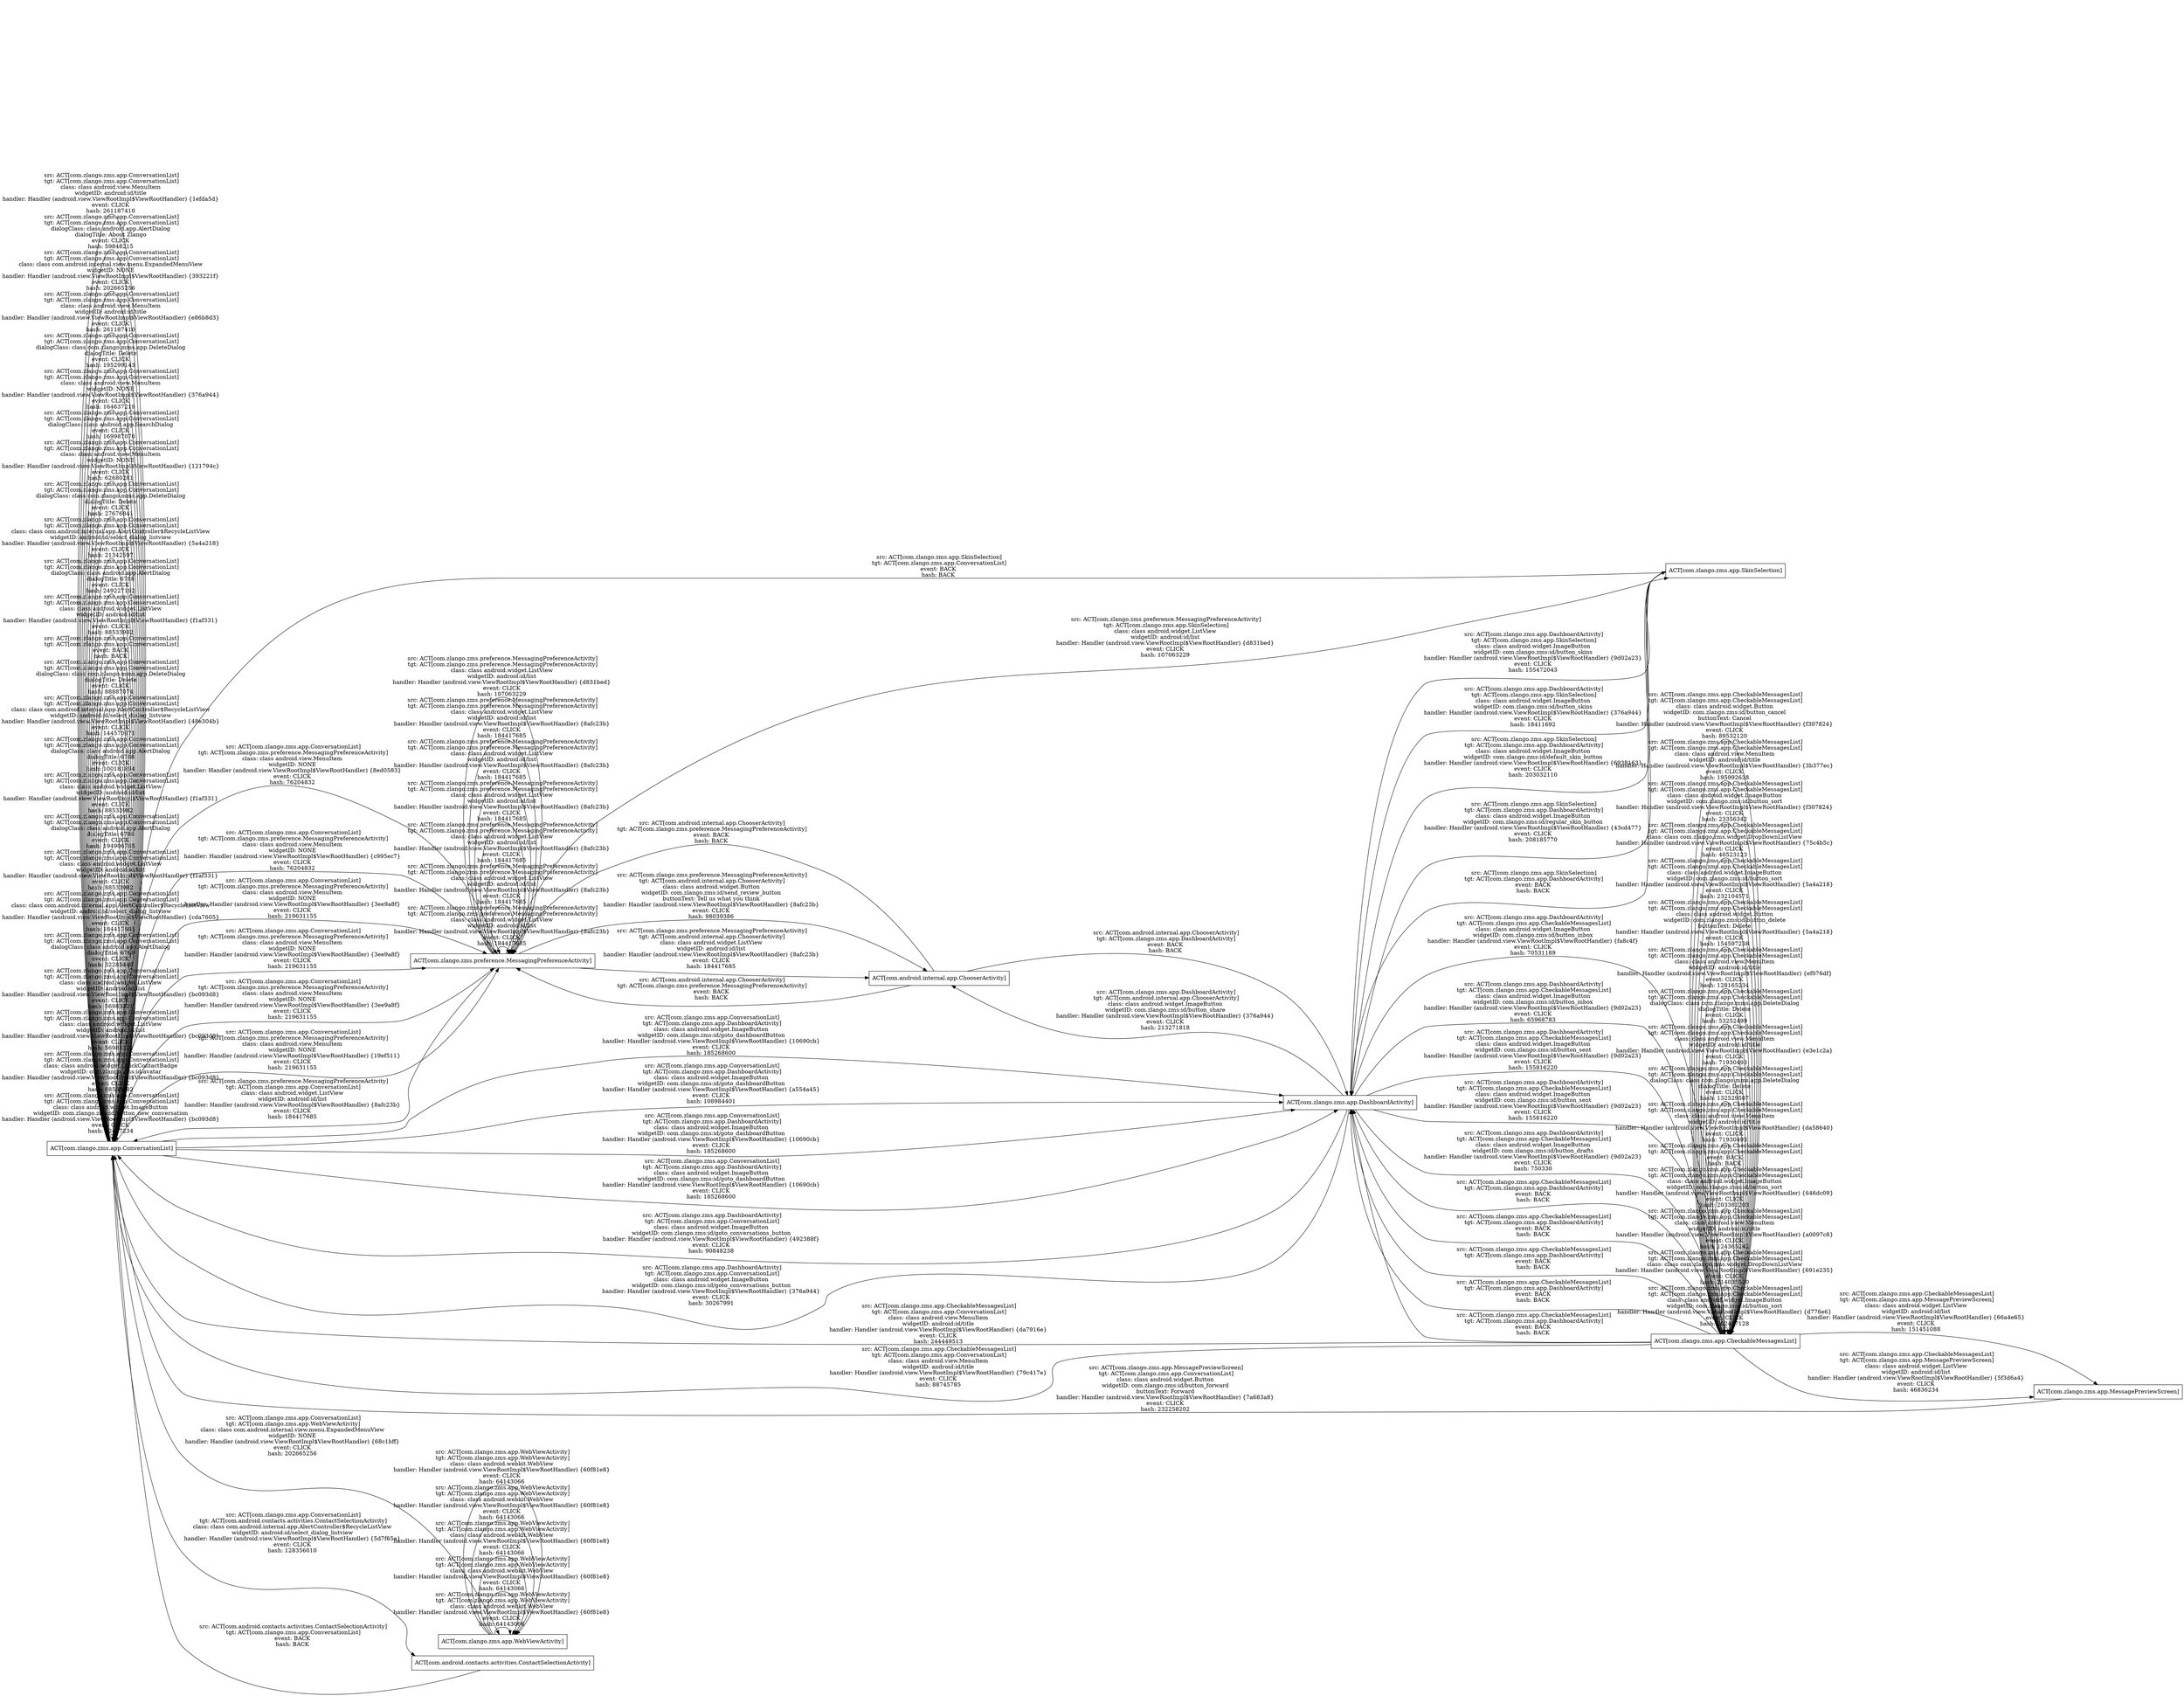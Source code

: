 digraph G {
 rankdir=LR;
 node[shape=box];
n0 [label="ACT[com.zlango.zms.app.ConversationList]"];
n2 [label="ACT[com.zlango.zms.preference.MessagingPreferenceActivity]"];
n6 [label="ACT[com.zlango.zms.app.DashboardActivity]"];
n7 [label="ACT[com.zlango.zms.app.CheckableMessagesList]"];
n5 [label="ACT[com.zlango.zms.app.SkinSelection]"];
n3 [label="ACT[com.zlango.zms.app.WebViewActivity]"];
n1 [label="ACT[com.android.contacts.activities.ContactSelectionActivity]"];
n4 [label="ACT[com.android.internal.app.ChooserActivity]"];
n8 [label="ACT[com.zlango.zms.app.MessagePreviewScreen]"];
n0 -> n0 [label="src: ACT[com.zlango.zms.app.ConversationList]\ntgt: ACT[com.zlango.zms.app.ConversationList]\nclass: class android.widget.ImageButton \nwidgetID: com.zlango.zms:id/botton_new_conversation \nhandler: Handler (android.view.ViewRootImpl$ViewRootHandler) {bc093d8} \nevent: CLICK \nhash: 42457234 "];
n0 -> n0 [label="src: ACT[com.zlango.zms.app.ConversationList]\ntgt: ACT[com.zlango.zms.app.ConversationList]\nclass: class android.widget.QuickContactBadge \nwidgetID: com.zlango.zms:id/avatar \nhandler: Handler (android.view.ViewRootImpl$ViewRootHandler) {bc093d8} \nevent: CLICK \nhash: 88533982 "];
n0 -> n0 [label="src: ACT[com.zlango.zms.app.ConversationList]\ntgt: ACT[com.zlango.zms.app.ConversationList]\nclass: class android.widget.ListView \nwidgetID: android:id/list \nhandler: Handler (android.view.ViewRootImpl$ViewRootHandler) {bc093d8} \nevent: CLICK \nhash: 56983321 "];
n0 -> n0 [label="src: ACT[com.zlango.zms.app.ConversationList]\ntgt: ACT[com.zlango.zms.app.ConversationList]\nclass: class android.widget.ListView \nwidgetID: android:id/list \nhandler: Handler (android.view.ViewRootImpl$ViewRootHandler) {bc093d8} \nevent: CLICK \nhash: 56983321 "];
n0 -> n0 [label="src: ACT[com.zlango.zms.app.ConversationList]\ntgt: ACT[com.zlango.zms.app.ConversationList]\ndialogClass: class android.app.AlertDialog \ndialogTitle: 6788 \nevent: CLICK \nhash: 32285448 "];
n0 -> n0 [label="src: ACT[com.zlango.zms.app.ConversationList]\ntgt: ACT[com.zlango.zms.app.ConversationList]\nclass: class com.android.internal.app.AlertController$RecycleListView \nwidgetID: android:id/select_dialog_listview \nhandler: Handler (android.view.ViewRootImpl$ViewRootHandler) {cda7605} \nevent: CLICK \nhash: 184417685 "];
n0 -> n0 [label="src: ACT[com.zlango.zms.app.ConversationList]\ntgt: ACT[com.zlango.zms.app.ConversationList]\nclass: class android.widget.ListView \nwidgetID: android:id/list \nhandler: Handler (android.view.ViewRootImpl$ViewRootHandler) {f1af331} \nevent: CLICK \nhash: 88533982 "];
n0 -> n0 [label="src: ACT[com.zlango.zms.app.ConversationList]\ntgt: ACT[com.zlango.zms.app.ConversationList]\ndialogClass: class android.app.AlertDialog \ndialogTitle: 6788 \nevent: CLICK \nhash: 194906785 "];
n0 -> n1 [label="src: ACT[com.zlango.zms.app.ConversationList]\ntgt: ACT[com.android.contacts.activities.ContactSelectionActivity]\nclass: class com.android.internal.app.AlertController$RecycleListView \nwidgetID: android:id/select_dialog_listview \nhandler: Handler (android.view.ViewRootImpl$ViewRootHandler) {5d7f65a} \nevent: CLICK \nhash: 128356010 "];
n1 -> n0 [label="src: ACT[com.android.contacts.activities.ContactSelectionActivity]\ntgt: ACT[com.zlango.zms.app.ConversationList]\nevent: BACK \nhash: BACK "];
n0 -> n0 [label="src: ACT[com.zlango.zms.app.ConversationList]\ntgt: ACT[com.zlango.zms.app.ConversationList]\nclass: class android.widget.ListView \nwidgetID: android:id/list \nhandler: Handler (android.view.ViewRootImpl$ViewRootHandler) {f1af331} \nevent: CLICK \nhash: 88533982 "];
n0 -> n0 [label="src: ACT[com.zlango.zms.app.ConversationList]\ntgt: ACT[com.zlango.zms.app.ConversationList]\ndialogClass: class android.app.AlertDialog \ndialogTitle: 6788 \nevent: CLICK \nhash: 100181894 "];
n0 -> n0 [label="src: ACT[com.zlango.zms.app.ConversationList]\ntgt: ACT[com.zlango.zms.app.ConversationList]\nclass: class com.android.internal.app.AlertController$RecycleListView \nwidgetID: android:id/select_dialog_listview \nhandler: Handler (android.view.ViewRootImpl$ViewRootHandler) {48e304b} \nevent: CLICK \nhash: 144570971 "];
n0 -> n0 [label="src: ACT[com.zlango.zms.app.ConversationList]\ntgt: ACT[com.zlango.zms.app.ConversationList]\ndialogClass: class com.zlango.mms.app.DeleteDialog \ndialogTitle: Delete \nevent: CLICK \nhash: 88887074 "];
n0 -> n0 [label="src: ACT[com.zlango.zms.app.ConversationList]\ntgt: ACT[com.zlango.zms.app.ConversationList]\nevent: BACK \nhash: BACK "];
n0 -> n0 [label="src: ACT[com.zlango.zms.app.ConversationList]\ntgt: ACT[com.zlango.zms.app.ConversationList]\nclass: class android.widget.ListView \nwidgetID: android:id/list \nhandler: Handler (android.view.ViewRootImpl$ViewRootHandler) {f1af331} \nevent: CLICK \nhash: 88533982 "];
n0 -> n0 [label="src: ACT[com.zlango.zms.app.ConversationList]\ntgt: ACT[com.zlango.zms.app.ConversationList]\ndialogClass: class android.app.AlertDialog \ndialogTitle: 6788 \nevent: CLICK \nhash: 249227192 "];
n0 -> n0 [label="src: ACT[com.zlango.zms.app.ConversationList]\ntgt: ACT[com.zlango.zms.app.ConversationList]\nclass: class com.android.internal.app.AlertController$RecycleListView \nwidgetID: android:id/select_dialog_listview \nhandler: Handler (android.view.ViewRootImpl$ViewRootHandler) {5a4a218} \nevent: CLICK \nhash: 21342597 "];
n0 -> n0 [label="src: ACT[com.zlango.zms.app.ConversationList]\ntgt: ACT[com.zlango.zms.app.ConversationList]\ndialogClass: class com.zlango.mms.app.DeleteDialog \ndialogTitle: Delete \nevent: CLICK \nhash: 27676841 "];
n0 -> n0 [label="src: ACT[com.zlango.zms.app.ConversationList]\ntgt: ACT[com.zlango.zms.app.ConversationList]\nclass: class android.view.MenuItem \nwidgetID: NONE \nhandler: Handler (android.view.ViewRootImpl$ViewRootHandler) {121794c} \nevent: CLICK \nhash: 62680281 "];
n0 -> n0 [label="src: ACT[com.zlango.zms.app.ConversationList]\ntgt: ACT[com.zlango.zms.app.ConversationList]\ndialogClass: class android.app.SearchDialog \nevent: CLICK \nhash: 169987070 "];
n0 -> n2 [label="src: ACT[com.zlango.zms.app.ConversationList]\ntgt: ACT[com.zlango.zms.preference.MessagingPreferenceActivity]\nclass: class android.view.MenuItem \nwidgetID: NONE \nhandler: Handler (android.view.ViewRootImpl$ViewRootHandler) {8ed0583} \nevent: CLICK \nhash: 76204832 "];
n0 -> n0 [label="src: ACT[com.zlango.zms.app.ConversationList]\ntgt: ACT[com.zlango.zms.app.ConversationList]\nclass: class android.view.MenuItem \nwidgetID: NONE \nhandler: Handler (android.view.ViewRootImpl$ViewRootHandler) {376a944} \nevent: CLICK \nhash: 164637219 "];
n0 -> n0 [label="src: ACT[com.zlango.zms.app.ConversationList]\ntgt: ACT[com.zlango.zms.app.ConversationList]\ndialogClass: class com.zlango.mms.app.DeleteDialog \ndialogTitle: Delete \nevent: CLICK \nhash: 195299143 "];
n0 -> n0 [label="src: ACT[com.zlango.zms.app.ConversationList]\ntgt: ACT[com.zlango.zms.app.ConversationList]\nclass: class android.view.MenuItem \nwidgetID: android:id/title \nhandler: Handler (android.view.ViewRootImpl$ViewRootHandler) {e86b8d3} \nevent: CLICK \nhash: 261187410 "];
n0 -> n0 [label="src: ACT[com.zlango.zms.app.ConversationList]\ntgt: ACT[com.zlango.zms.app.ConversationList]\nclass: class com.android.internal.view.menu.ExpandedMenuView \nwidgetID: NONE \nhandler: Handler (android.view.ViewRootImpl$ViewRootHandler) {393221f} \nevent: CLICK \nhash: 202665256 "];
n0 -> n0 [label="src: ACT[com.zlango.zms.app.ConversationList]\ntgt: ACT[com.zlango.zms.app.ConversationList]\ndialogClass: class android.app.AlertDialog \ndialogTitle: About Zlango \nevent: CLICK \nhash: 59848215 "];
n0 -> n0 [label="src: ACT[com.zlango.zms.app.ConversationList]\ntgt: ACT[com.zlango.zms.app.ConversationList]\nclass: class android.view.MenuItem \nwidgetID: android:id/title \nhandler: Handler (android.view.ViewRootImpl$ViewRootHandler) {1efda5d} \nevent: CLICK \nhash: 261187410 "];
n0 -> n3 [label="src: ACT[com.zlango.zms.app.ConversationList]\ntgt: ACT[com.zlango.zms.app.WebViewActivity]\nclass: class com.android.internal.view.menu.ExpandedMenuView \nwidgetID: NONE \nhandler: Handler (android.view.ViewRootImpl$ViewRootHandler) {68c1bff} \nevent: CLICK \nhash: 202665256 "];
n3 -> n3 [label="src: ACT[com.zlango.zms.app.WebViewActivity]\ntgt: ACT[com.zlango.zms.app.WebViewActivity]\nclass: class android.webkit.WebView \nhandler: Handler (android.view.ViewRootImpl$ViewRootHandler) {60f81e8} \nevent: CLICK \nhash: 64143066 "];
n3 -> n3 [label="src: ACT[com.zlango.zms.app.WebViewActivity]\ntgt: ACT[com.zlango.zms.app.WebViewActivity]\nclass: class android.webkit.WebView \nhandler: Handler (android.view.ViewRootImpl$ViewRootHandler) {60f81e8} \nevent: CLICK \nhash: 64143066 "];
n3 -> n3 [label="src: ACT[com.zlango.zms.app.WebViewActivity]\ntgt: ACT[com.zlango.zms.app.WebViewActivity]\nclass: class android.webkit.WebView \nhandler: Handler (android.view.ViewRootImpl$ViewRootHandler) {60f81e8} \nevent: CLICK \nhash: 64143066 "];
n3 -> n3 [label="src: ACT[com.zlango.zms.app.WebViewActivity]\ntgt: ACT[com.zlango.zms.app.WebViewActivity]\nclass: class android.webkit.WebView \nhandler: Handler (android.view.ViewRootImpl$ViewRootHandler) {60f81e8} \nevent: CLICK \nhash: 64143066 "];
n3 -> n3 [label="src: ACT[com.zlango.zms.app.WebViewActivity]\ntgt: ACT[com.zlango.zms.app.WebViewActivity]\nclass: class android.webkit.WebView \nhandler: Handler (android.view.ViewRootImpl$ViewRootHandler) {60f81e8} \nevent: CLICK \nhash: 64143066 "];
n0 -> n2 [label="src: ACT[com.zlango.zms.app.ConversationList]\ntgt: ACT[com.zlango.zms.preference.MessagingPreferenceActivity]\nclass: class android.view.MenuItem \nwidgetID: NONE \nhandler: Handler (android.view.ViewRootImpl$ViewRootHandler) {c995ec7} \nevent: CLICK \nhash: 76204832 "];
n0 -> n2 [label="src: ACT[com.zlango.zms.app.ConversationList]\ntgt: ACT[com.zlango.zms.preference.MessagingPreferenceActivity]\nclass: class android.view.MenuItem \nwidgetID: NONE \nhandler: Handler (android.view.ViewRootImpl$ViewRootHandler) {3ee9a8f} \nevent: CLICK \nhash: 219631155 "];
n2 -> n4 [label="src: ACT[com.zlango.zms.preference.MessagingPreferenceActivity]\ntgt: ACT[com.android.internal.app.ChooserActivity]\nclass: class android.widget.Button \nwidgetID: com.zlango.zms:id/send_review_button \nbuttonText: Tell us what you think \nhandler: Handler (android.view.ViewRootImpl$ViewRootHandler) {8afc23b} \nevent: CLICK \nhash: 98039386 "];
n4 -> n2 [label="src: ACT[com.android.internal.app.ChooserActivity]\ntgt: ACT[com.zlango.zms.preference.MessagingPreferenceActivity]\nevent: BACK \nhash: BACK "];
n2 -> n2 [label="src: ACT[com.zlango.zms.preference.MessagingPreferenceActivity]\ntgt: ACT[com.zlango.zms.preference.MessagingPreferenceActivity]\nclass: class android.widget.ListView \nwidgetID: android:id/list \nhandler: Handler (android.view.ViewRootImpl$ViewRootHandler) {8afc23b} \nevent: CLICK \nhash: 184417685 "];
n2 -> n2 [label="src: ACT[com.zlango.zms.preference.MessagingPreferenceActivity]\ntgt: ACT[com.zlango.zms.preference.MessagingPreferenceActivity]\nclass: class android.widget.ListView \nwidgetID: android:id/list \nhandler: Handler (android.view.ViewRootImpl$ViewRootHandler) {8afc23b} \nevent: CLICK \nhash: 184417685 "];
n2 -> n4 [label="src: ACT[com.zlango.zms.preference.MessagingPreferenceActivity]\ntgt: ACT[com.android.internal.app.ChooserActivity]\nclass: class android.widget.ListView \nwidgetID: android:id/list \nhandler: Handler (android.view.ViewRootImpl$ViewRootHandler) {8afc23b} \nevent: CLICK \nhash: 184417685 "];
n4 -> n2 [label="src: ACT[com.android.internal.app.ChooserActivity]\ntgt: ACT[com.zlango.zms.preference.MessagingPreferenceActivity]\nevent: BACK \nhash: BACK "];
n2 -> n2 [label="src: ACT[com.zlango.zms.preference.MessagingPreferenceActivity]\ntgt: ACT[com.zlango.zms.preference.MessagingPreferenceActivity]\nclass: class android.widget.ListView \nwidgetID: android:id/list \nhandler: Handler (android.view.ViewRootImpl$ViewRootHandler) {8afc23b} \nevent: CLICK \nhash: 184417685 "];
n0 -> n2 [label="src: ACT[com.zlango.zms.app.ConversationList]\ntgt: ACT[com.zlango.zms.preference.MessagingPreferenceActivity]\nclass: class android.view.MenuItem \nwidgetID: NONE \nhandler: Handler (android.view.ViewRootImpl$ViewRootHandler) {3ee9a8f} \nevent: CLICK \nhash: 219631155 "];
n2 -> n0 [label="src: ACT[com.zlango.zms.preference.MessagingPreferenceActivity]\ntgt: ACT[com.zlango.zms.app.ConversationList]\nclass: class android.widget.ListView \nwidgetID: android:id/list \nhandler: Handler (android.view.ViewRootImpl$ViewRootHandler) {8afc23b} \nevent: CLICK \nhash: 184417685 "];
n0 -> n2 [label="src: ACT[com.zlango.zms.app.ConversationList]\ntgt: ACT[com.zlango.zms.preference.MessagingPreferenceActivity]\nclass: class android.view.MenuItem \nwidgetID: NONE \nhandler: Handler (android.view.ViewRootImpl$ViewRootHandler) {3ee9a8f} \nevent: CLICK \nhash: 219631155 "];
n2 -> n2 [label="src: ACT[com.zlango.zms.preference.MessagingPreferenceActivity]\ntgt: ACT[com.zlango.zms.preference.MessagingPreferenceActivity]\nclass: class android.widget.ListView \nwidgetID: android:id/list \nhandler: Handler (android.view.ViewRootImpl$ViewRootHandler) {8afc23b} \nevent: CLICK \nhash: 184417685 "];
n2 -> n2 [label="src: ACT[com.zlango.zms.preference.MessagingPreferenceActivity]\ntgt: ACT[com.zlango.zms.preference.MessagingPreferenceActivity]\nclass: class android.widget.ListView \nwidgetID: android:id/list \nhandler: Handler (android.view.ViewRootImpl$ViewRootHandler) {8afc23b} \nevent: CLICK \nhash: 184417685 "];
n2 -> n2 [label="src: ACT[com.zlango.zms.preference.MessagingPreferenceActivity]\ntgt: ACT[com.zlango.zms.preference.MessagingPreferenceActivity]\nclass: class android.widget.ListView \nwidgetID: android:id/list \nhandler: Handler (android.view.ViewRootImpl$ViewRootHandler) {8afc23b} \nevent: CLICK \nhash: 184417685 "];
n5 -> n6 [label="src: ACT[com.zlango.zms.app.SkinSelection]\ntgt: ACT[com.zlango.zms.app.DashboardActivity]\nclass: class android.widget.ImageButton \nwidgetID: com.zlango.zms:id/default_skin_button \nhandler: Handler (android.view.ViewRootImpl$ViewRootHandler) {6938163} \nevent: CLICK \nhash: 203032110 "];
n0 -> n2 [label="src: ACT[com.zlango.zms.app.ConversationList]\ntgt: ACT[com.zlango.zms.preference.MessagingPreferenceActivity]\nclass: class android.view.MenuItem \nwidgetID: NONE \nhandler: Handler (android.view.ViewRootImpl$ViewRootHandler) {19ef511} \nevent: CLICK \nhash: 219631155 "];
n2 -> n2 [label="src: ACT[com.zlango.zms.preference.MessagingPreferenceActivity]\ntgt: ACT[com.zlango.zms.preference.MessagingPreferenceActivity]\nclass: class android.widget.ListView \nwidgetID: android:id/list \nhandler: Handler (android.view.ViewRootImpl$ViewRootHandler) {d831bed} \nevent: CLICK \nhash: 107063229 "];
n2 -> n5 [label="src: ACT[com.zlango.zms.preference.MessagingPreferenceActivity]\ntgt: ACT[com.zlango.zms.app.SkinSelection]\nclass: class android.widget.ListView \nwidgetID: android:id/list \nhandler: Handler (android.view.ViewRootImpl$ViewRootHandler) {d831bed} \nevent: CLICK \nhash: 107063229 "];
n5 -> n0 [label="src: ACT[com.zlango.zms.app.SkinSelection]\ntgt: ACT[com.zlango.zms.app.ConversationList]\nevent: BACK \nhash: BACK "];
n0 -> n6 [label="src: ACT[com.zlango.zms.app.ConversationList]\ntgt: ACT[com.zlango.zms.app.DashboardActivity]\nclass: class android.widget.ImageButton \nwidgetID: com.zlango.zms:id/goto_dashboardButton \nhandler: Handler (android.view.ViewRootImpl$ViewRootHandler) {a554a45} \nevent: CLICK \nhash: 108984401 "];
n6 -> n0 [label="src: ACT[com.zlango.zms.app.DashboardActivity]\ntgt: ACT[com.zlango.zms.app.ConversationList]\nclass: class android.widget.ImageButton \nwidgetID: com.zlango.zms:id/goto_conversations_button \nhandler: Handler (android.view.ViewRootImpl$ViewRootHandler) {492388f} \nevent: CLICK \nhash: 90848238 "];
n6 -> n7 [label="src: ACT[com.zlango.zms.app.DashboardActivity]\ntgt: ACT[com.zlango.zms.app.CheckableMessagesList]\nclass: class android.widget.ImageButton \nwidgetID: com.zlango.zms:id/button_inbox \nhandler: Handler (android.view.ViewRootImpl$ViewRootHandler) {fa8c4f} \nevent: CLICK \nhash: 70531189 "];
n7 -> n7 [label="src: ACT[com.zlango.zms.app.CheckableMessagesList]\ntgt: ACT[com.zlango.zms.app.CheckableMessagesList]\nclass: class android.widget.ImageButton \nwidgetID: com.zlango.zms:id/button_sort \nhandler: Handler (android.view.ViewRootImpl$ViewRootHandler) {d776e6} \nevent: CLICK \nhash: 202457128 "];
n7 -> n7 [label="src: ACT[com.zlango.zms.app.CheckableMessagesList]\ntgt: ACT[com.zlango.zms.app.CheckableMessagesList]\nclass: class com.zlango.zms.widget.DropDownListView \nhandler: Handler (android.view.ViewRootImpl$ViewRootHandler) {691e235} \nevent: CLICK \nhash: 214035520 "];
n7 -> n0 [label="src: ACT[com.zlango.zms.app.CheckableMessagesList]\ntgt: ACT[com.zlango.zms.app.ConversationList]\nclass: class android.view.MenuItem \nwidgetID: android:id/title \nhandler: Handler (android.view.ViewRootImpl$ViewRootHandler) {da7916e} \nevent: CLICK \nhash: 244449513 "];
n0 -> n6 [label="src: ACT[com.zlango.zms.app.ConversationList]\ntgt: ACT[com.zlango.zms.app.DashboardActivity]\nclass: class android.widget.ImageButton \nwidgetID: com.zlango.zms:id/goto_dashboardButton \nhandler: Handler (android.view.ViewRootImpl$ViewRootHandler) {10690cb} \nevent: CLICK \nhash: 185268600 "];
n7 -> n7 [label="src: ACT[com.zlango.zms.app.CheckableMessagesList]\ntgt: ACT[com.zlango.zms.app.CheckableMessagesList]\nclass: class android.view.MenuItem \nwidgetID: android:id/title \nhandler: Handler (android.view.ViewRootImpl$ViewRootHandler) {a0097c8} \nevent: CLICK \nhash: 124365242 "];
n7 -> n6 [label="src: ACT[com.zlango.zms.app.CheckableMessagesList]\ntgt: ACT[com.zlango.zms.app.DashboardActivity]\nevent: BACK \nhash: BACK "];
n6 -> n7 [label="src: ACT[com.zlango.zms.app.DashboardActivity]\ntgt: ACT[com.zlango.zms.app.CheckableMessagesList]\nclass: class android.widget.ImageButton \nwidgetID: com.zlango.zms:id/button_inbox \nhandler: Handler (android.view.ViewRootImpl$ViewRootHandler) {9d02a23} \nevent: CLICK \nhash: 65968783 "];
n7 -> n7 [label="src: ACT[com.zlango.zms.app.CheckableMessagesList]\ntgt: ACT[com.zlango.zms.app.CheckableMessagesList]\nclass: class android.widget.ImageButton \nwidgetID: com.zlango.zms:id/button_sort \nhandler: Handler (android.view.ViewRootImpl$ViewRootHandler) {646dc09} \nevent: CLICK \nhash: 203381203 "];
n7 -> n6 [label="src: ACT[com.zlango.zms.app.CheckableMessagesList]\ntgt: ACT[com.zlango.zms.app.DashboardActivity]\nevent: BACK \nhash: BACK "];
n7 -> n7 [label="src: ACT[com.zlango.zms.app.CheckableMessagesList]\ntgt: ACT[com.zlango.zms.app.CheckableMessagesList]\nevent: BACK \nhash: BACK "];
n7 -> n6 [label="src: ACT[com.zlango.zms.app.CheckableMessagesList]\ntgt: ACT[com.zlango.zms.app.DashboardActivity]\nevent: BACK \nhash: BACK "];
n6 -> n7 [label="src: ACT[com.zlango.zms.app.DashboardActivity]\ntgt: ACT[com.zlango.zms.app.CheckableMessagesList]\nclass: class android.widget.ImageButton \nwidgetID: com.zlango.zms:id/button_sent \nhandler: Handler (android.view.ViewRootImpl$ViewRootHandler) {9d02a23} \nevent: CLICK \nhash: 155816220 "];
n7 -> n8 [label="src: ACT[com.zlango.zms.app.CheckableMessagesList]\ntgt: ACT[com.zlango.zms.app.MessagePreviewScreen]\nclass: class android.widget.ListView \nwidgetID: android:id/list \nhandler: Handler (android.view.ViewRootImpl$ViewRootHandler) {66a4e65} \nevent: CLICK \nhash: 151451088 "];
n8 -> n0 [label="src: ACT[com.zlango.zms.app.MessagePreviewScreen]\ntgt: ACT[com.zlango.zms.app.ConversationList]\nclass: class android.widget.Button \nwidgetID: com.zlango.zms:id/button_forward \nbuttonText: Forward \nhandler: Handler (android.view.ViewRootImpl$ViewRootHandler) {7a683a8} \nevent: CLICK \nhash: 232258202 "];
n0 -> n6 [label="src: ACT[com.zlango.zms.app.ConversationList]\ntgt: ACT[com.zlango.zms.app.DashboardActivity]\nclass: class android.widget.ImageButton \nwidgetID: com.zlango.zms:id/goto_dashboardButton \nhandler: Handler (android.view.ViewRootImpl$ViewRootHandler) {10690cb} \nevent: CLICK \nhash: 185268600 "];
n6 -> n7 [label="src: ACT[com.zlango.zms.app.DashboardActivity]\ntgt: ACT[com.zlango.zms.app.CheckableMessagesList]\nclass: class android.widget.ImageButton \nwidgetID: com.zlango.zms:id/button_sent \nhandler: Handler (android.view.ViewRootImpl$ViewRootHandler) {9d02a23} \nevent: CLICK \nhash: 155816220 "];
n7 -> n8 [label="src: ACT[com.zlango.zms.app.CheckableMessagesList]\ntgt: ACT[com.zlango.zms.app.MessagePreviewScreen]\nclass: class android.widget.ListView \nwidgetID: android:id/list \nhandler: Handler (android.view.ViewRootImpl$ViewRootHandler) {5f3d6a4} \nevent: CLICK \nhash: 46836234 "];
n7 -> n0 [label="src: ACT[com.zlango.zms.app.CheckableMessagesList]\ntgt: ACT[com.zlango.zms.app.ConversationList]\nclass: class android.view.MenuItem \nwidgetID: android:id/title \nhandler: Handler (android.view.ViewRootImpl$ViewRootHandler) {79c417e} \nevent: CLICK \nhash: 88745785 "];
n0 -> n6 [label="src: ACT[com.zlango.zms.app.ConversationList]\ntgt: ACT[com.zlango.zms.app.DashboardActivity]\nclass: class android.widget.ImageButton \nwidgetID: com.zlango.zms:id/goto_dashboardButton \nhandler: Handler (android.view.ViewRootImpl$ViewRootHandler) {10690cb} \nevent: CLICK \nhash: 185268600 "];
n7 -> n7 [label="src: ACT[com.zlango.zms.app.CheckableMessagesList]\ntgt: ACT[com.zlango.zms.app.CheckableMessagesList]\nclass: class android.view.MenuItem \nwidgetID: android:id/title \nhandler: Handler (android.view.ViewRootImpl$ViewRootHandler) {da58640} \nevent: CLICK \nhash: 71930493 "];
n7 -> n7 [label="src: ACT[com.zlango.zms.app.CheckableMessagesList]\ntgt: ACT[com.zlango.zms.app.CheckableMessagesList]\ndialogClass: class com.zlango.mms.app.DeleteDialog \ndialogTitle: Delete \nevent: CLICK \nhash: 132529587 "];
n7 -> n7 [label="src: ACT[com.zlango.zms.app.CheckableMessagesList]\ntgt: ACT[com.zlango.zms.app.CheckableMessagesList]\nclass: class android.view.MenuItem \nwidgetID: android:id/title \nhandler: Handler (android.view.ViewRootImpl$ViewRootHandler) {e3e1c2a} \nevent: CLICK \nhash: 71930493 "];
n7 -> n7 [label="src: ACT[com.zlango.zms.app.CheckableMessagesList]\ntgt: ACT[com.zlango.zms.app.CheckableMessagesList]\ndialogClass: class com.zlango.mms.app.DeleteDialog \ndialogTitle: Delete \nevent: CLICK \nhash: 53252499 "];
n7 -> n7 [label="src: ACT[com.zlango.zms.app.CheckableMessagesList]\ntgt: ACT[com.zlango.zms.app.CheckableMessagesList]\nclass: class android.view.MenuItem \nwidgetID: android:id/title \nhandler: Handler (android.view.ViewRootImpl$ViewRootHandler) {ef076df} \nevent: CLICK \nhash: 128165234 "];
n7 -> n7 [label="src: ACT[com.zlango.zms.app.CheckableMessagesList]\ntgt: ACT[com.zlango.zms.app.CheckableMessagesList]\nclass: class android.widget.Button \nwidgetID: com.zlango.zms:id/button_delete \nbuttonText: Delete \nhandler: Handler (android.view.ViewRootImpl$ViewRootHandler) {5a4a218} \nevent: CLICK \nhash: 154597258 "];
n7 -> n7 [label="src: ACT[com.zlango.zms.app.CheckableMessagesList]\ntgt: ACT[com.zlango.zms.app.CheckableMessagesList]\nclass: class android.widget.ImageButton \nwidgetID: com.zlango.zms:id/button_sort \nhandler: Handler (android.view.ViewRootImpl$ViewRootHandler) {5a4a218} \nevent: CLICK \nhash: 232104571 "];
n7 -> n7 [label="src: ACT[com.zlango.zms.app.CheckableMessagesList]\ntgt: ACT[com.zlango.zms.app.CheckableMessagesList]\nclass: class com.zlango.zms.widget.DropDownListView \nhandler: Handler (android.view.ViewRootImpl$ViewRootHandler) {75c4b5c} \nevent: CLICK \nhash: 40523123 "];
n7 -> n6 [label="src: ACT[com.zlango.zms.app.CheckableMessagesList]\ntgt: ACT[com.zlango.zms.app.DashboardActivity]\nevent: BACK \nhash: BACK "];
n6 -> n7 [label="src: ACT[com.zlango.zms.app.DashboardActivity]\ntgt: ACT[com.zlango.zms.app.CheckableMessagesList]\nclass: class android.widget.ImageButton \nwidgetID: com.zlango.zms:id/button_drafts \nhandler: Handler (android.view.ViewRootImpl$ViewRootHandler) {9d02a23} \nevent: CLICK \nhash: 750330 "];
n7 -> n7 [label="src: ACT[com.zlango.zms.app.CheckableMessagesList]\ntgt: ACT[com.zlango.zms.app.CheckableMessagesList]\nclass: class android.widget.ImageButton \nwidgetID: com.zlango.zms:id/button_sort \nhandler: Handler (android.view.ViewRootImpl$ViewRootHandler) {f307824} \nevent: CLICK \nhash: 23356342 "];
n7 -> n7 [label="src: ACT[com.zlango.zms.app.CheckableMessagesList]\ntgt: ACT[com.zlango.zms.app.CheckableMessagesList]\nclass: class android.view.MenuItem \nwidgetID: android:id/title \nhandler: Handler (android.view.ViewRootImpl$ViewRootHandler) {3b377ec} \nevent: CLICK \nhash: 195992638 "];
n7 -> n7 [label="src: ACT[com.zlango.zms.app.CheckableMessagesList]\ntgt: ACT[com.zlango.zms.app.CheckableMessagesList]\nclass: class android.widget.Button \nwidgetID: com.zlango.zms:id/button_cancel \nbuttonText: Cancel \nhandler: Handler (android.view.ViewRootImpl$ViewRootHandler) {f307824} \nevent: CLICK \nhash: 89532120 "];
n7 -> n6 [label="src: ACT[com.zlango.zms.app.CheckableMessagesList]\ntgt: ACT[com.zlango.zms.app.DashboardActivity]\nevent: BACK \nhash: BACK "];
n6 -> n5 [label="src: ACT[com.zlango.zms.app.DashboardActivity]\ntgt: ACT[com.zlango.zms.app.SkinSelection]\nclass: class android.widget.ImageButton \nwidgetID: com.zlango.zms:id/button_skins \nhandler: Handler (android.view.ViewRootImpl$ViewRootHandler) {9d02a23} \nevent: CLICK \nhash: 155472043 "];
n5 -> n6 [label="src: ACT[com.zlango.zms.app.SkinSelection]\ntgt: ACT[com.zlango.zms.app.DashboardActivity]\nclass: class android.widget.ImageButton \nwidgetID: com.zlango.zms:id/regular_skin_button \nhandler: Handler (android.view.ViewRootImpl$ViewRootHandler) {43cd477} \nevent: CLICK \nhash: 208185770 "];
n6 -> n5 [label="src: ACT[com.zlango.zms.app.DashboardActivity]\ntgt: ACT[com.zlango.zms.app.SkinSelection]\nclass: class android.widget.ImageButton \nwidgetID: com.zlango.zms:id/button_skins \nhandler: Handler (android.view.ViewRootImpl$ViewRootHandler) {376a944} \nevent: CLICK \nhash: 18411692 "];
n5 -> n6 [label="src: ACT[com.zlango.zms.app.SkinSelection]\ntgt: ACT[com.zlango.zms.app.DashboardActivity]\nevent: BACK \nhash: BACK "];
n6 -> n4 [label="src: ACT[com.zlango.zms.app.DashboardActivity]\ntgt: ACT[com.android.internal.app.ChooserActivity]\nclass: class android.widget.ImageButton \nwidgetID: com.zlango.zms:id/button_share \nhandler: Handler (android.view.ViewRootImpl$ViewRootHandler) {376a944} \nevent: CLICK \nhash: 213271818 "];
n4 -> n6 [label="src: ACT[com.android.internal.app.ChooserActivity]\ntgt: ACT[com.zlango.zms.app.DashboardActivity]\nevent: BACK \nhash: BACK "];
n6 -> n0 [label="src: ACT[com.zlango.zms.app.DashboardActivity]\ntgt: ACT[com.zlango.zms.app.ConversationList]\nclass: class android.widget.ImageButton \nwidgetID: com.zlango.zms:id/goto_conversations_button \nhandler: Handler (android.view.ViewRootImpl$ViewRootHandler) {376a944} \nevent: CLICK \nhash: 30267991 "];
}